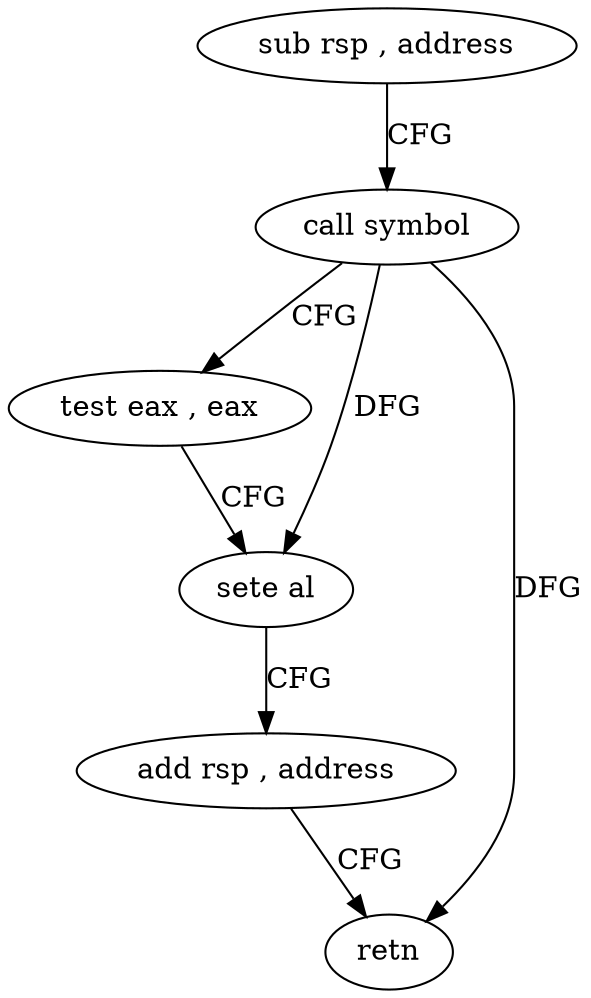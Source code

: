 digraph "func" {
"82644" [label = "sub rsp , address" ]
"82648" [label = "call symbol" ]
"82653" [label = "test eax , eax" ]
"82655" [label = "sete al" ]
"82658" [label = "add rsp , address" ]
"82662" [label = "retn" ]
"82644" -> "82648" [ label = "CFG" ]
"82648" -> "82653" [ label = "CFG" ]
"82648" -> "82655" [ label = "DFG" ]
"82648" -> "82662" [ label = "DFG" ]
"82653" -> "82655" [ label = "CFG" ]
"82655" -> "82658" [ label = "CFG" ]
"82658" -> "82662" [ label = "CFG" ]
}
